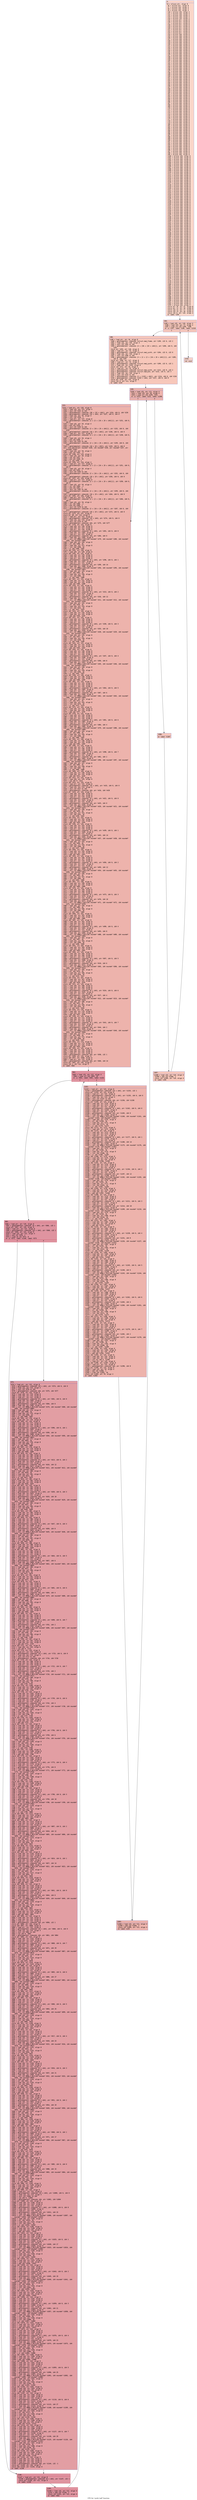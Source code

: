 digraph "CFG for 'synth_half' function" {
	label="CFG for 'synth_half' function";

	Node0x6000013a6bc0 [shape=record,color="#3d50c3ff", style=filled, fillcolor="#f6a38570" fontname="Courier",label="{4:\l|  %5 = alloca ptr, align 8\l  %6 = alloca ptr, align 8\l  %7 = alloca i32, align 4\l  %8 = alloca i32, align 4\l  %9 = alloca i32, align 4\l  %10 = alloca i32, align 4\l  %11 = alloca i32, align 4\l  %12 = alloca i32, align 4\l  %13 = alloca i32, align 4\l  %14 = alloca i32, align 4\l  %15 = alloca ptr, align 8\l  %16 = alloca ptr, align 8\l  %17 = alloca ptr, align 8\l  %18 = alloca ptr, align 8\l  %19 = alloca ptr, align 8\l  %20 = alloca ptr, align 8\l  %21 = alloca ptr, align 8\l  %22 = alloca ptr, align 8\l  %23 = alloca ptr, align 8\l  %24 = alloca i64, align 8\l  %25 = alloca i64, align 8\l  %26 = alloca i64, align 8\l  %27 = alloca i64, align 8\l  %28 = alloca i64, align 8\l  %29 = alloca i64, align 8\l  %30 = alloca i64, align 8\l  %31 = alloca i64, align 8\l  %32 = alloca i64, align 8\l  %33 = alloca i64, align 8\l  %34 = alloca i64, align 8\l  %35 = alloca i64, align 8\l  %36 = alloca i64, align 8\l  %37 = alloca i64, align 8\l  %38 = alloca i64, align 8\l  %39 = alloca i64, align 8\l  %40 = alloca i64, align 8\l  %41 = alloca i64, align 8\l  %42 = alloca i64, align 8\l  %43 = alloca i64, align 8\l  %44 = alloca i64, align 8\l  %45 = alloca i64, align 8\l  %46 = alloca i64, align 8\l  %47 = alloca i64, align 8\l  %48 = alloca i64, align 8\l  %49 = alloca i64, align 8\l  %50 = alloca i64, align 8\l  %51 = alloca i64, align 8\l  %52 = alloca i64, align 8\l  %53 = alloca i64, align 8\l  %54 = alloca i64, align 8\l  %55 = alloca i64, align 8\l  %56 = alloca i64, align 8\l  %57 = alloca i64, align 8\l  %58 = alloca i64, align 8\l  %59 = alloca i64, align 8\l  %60 = alloca i64, align 8\l  %61 = alloca i64, align 8\l  %62 = alloca i64, align 8\l  %63 = alloca i64, align 8\l  %64 = alloca i64, align 8\l  %65 = alloca i64, align 8\l  %66 = alloca i64, align 8\l  %67 = alloca i64, align 8\l  %68 = alloca i64, align 8\l  %69 = alloca i64, align 8\l  %70 = alloca i64, align 8\l  %71 = alloca i64, align 8\l  %72 = alloca i64, align 8\l  %73 = alloca i64, align 8\l  %74 = alloca i64, align 8\l  %75 = alloca i64, align 8\l  %76 = alloca i64, align 8\l  %77 = alloca i64, align 8\l  %78 = alloca i64, align 8\l  %79 = alloca i64, align 8\l  %80 = alloca i64, align 8\l  %81 = alloca i64, align 8\l  %82 = alloca i64, align 8\l  %83 = alloca i64, align 8\l  %84 = alloca i64, align 8\l  %85 = alloca i64, align 8\l  %86 = alloca i64, align 8\l  %87 = alloca i64, align 8\l  %88 = alloca i64, align 8\l  %89 = alloca i64, align 8\l  %90 = alloca i64, align 8\l  %91 = alloca i64, align 8\l  %92 = alloca i64, align 8\l  %93 = alloca i64, align 8\l  %94 = alloca i64, align 8\l  %95 = alloca i64, align 8\l  %96 = alloca i64, align 8\l  %97 = alloca i64, align 8\l  %98 = alloca i64, align 8\l  %99 = alloca i64, align 8\l  %100 = alloca i64, align 8\l  %101 = alloca i64, align 8\l  %102 = alloca i64, align 8\l  %103 = alloca i64, align 8\l  %104 = alloca i64, align 8\l  %105 = alloca i64, align 8\l  %106 = alloca i64, align 8\l  %107 = alloca i64, align 8\l  %108 = alloca i64, align 8\l  %109 = alloca i64, align 8\l  %110 = alloca i64, align 8\l  %111 = alloca i64, align 8\l  %112 = alloca i64, align 8\l  %113 = alloca i64, align 8\l  %114 = alloca i64, align 8\l  %115 = alloca i64, align 8\l  %116 = alloca i64, align 8\l  %117 = alloca i64, align 8\l  %118 = alloca i64, align 8\l  %119 = alloca i64, align 8\l  %120 = alloca i64, align 8\l  %121 = alloca i64, align 8\l  %122 = alloca i64, align 8\l  %123 = alloca i64, align 8\l  %124 = alloca i64, align 8\l  %125 = alloca i64, align 8\l  %126 = alloca i64, align 8\l  %127 = alloca i64, align 8\l  %128 = alloca i64, align 8\l  %129 = alloca i64, align 8\l  %130 = alloca i64, align 8\l  %131 = alloca i64, align 8\l  %132 = alloca i64, align 8\l  %133 = alloca i64, align 8\l  %134 = alloca i64, align 8\l  %135 = alloca i64, align 8\l  %136 = alloca i64, align 8\l  %137 = alloca i64, align 8\l  %138 = alloca i64, align 8\l  %139 = alloca i64, align 8\l  %140 = alloca i64, align 8\l  %141 = alloca i64, align 8\l  %142 = alloca i64, align 8\l  %143 = alloca i64, align 8\l  %144 = alloca i64, align 8\l  %145 = alloca i64, align 8\l  %146 = alloca i64, align 8\l  %147 = alloca i64, align 8\l  %148 = alloca i64, align 8\l  %149 = alloca i64, align 8\l  %150 = alloca i64, align 8\l  %151 = alloca i64, align 8\l  %152 = alloca i64, align 8\l  %153 = alloca i64, align 8\l  %154 = alloca i64, align 8\l  %155 = alloca i64, align 8\l  %156 = alloca i64, align 8\l  %157 = alloca i64, align 8\l  %158 = alloca i64, align 8\l  %159 = alloca i64, align 8\l  %160 = alloca i64, align 8\l  %161 = alloca i64, align 8\l  %162 = alloca i64, align 8\l  %163 = alloca i64, align 8\l  %164 = alloca i64, align 8\l  %165 = alloca i64, align 8\l  %166 = alloca i64, align 8\l  %167 = alloca i64, align 8\l  %168 = alloca i64, align 8\l  %169 = alloca i64, align 8\l  %170 = alloca i64, align 8\l  %171 = alloca i64, align 8\l  %172 = alloca i64, align 8\l  %173 = alloca i64, align 8\l  %174 = alloca i64, align 8\l  %175 = alloca i64, align 8\l  %176 = alloca i64, align 8\l  %177 = alloca i64, align 8\l  %178 = alloca i64, align 8\l  %179 = alloca i64, align 8\l  %180 = alloca i64, align 8\l  %181 = alloca i64, align 8\l  %182 = alloca i64, align 8\l  %183 = alloca i64, align 8\l  %184 = alloca i64, align 8\l  %185 = alloca i64, align 8\l  %186 = alloca i64, align 8\l  %187 = alloca i64, align 8\l  %188 = alloca i64, align 8\l  %189 = alloca i64, align 8\l  %190 = alloca i64, align 8\l  %191 = alloca i64, align 8\l  %192 = alloca i64, align 8\l  %193 = alloca i64, align 8\l  store ptr %0, ptr %5, align 8\l  store ptr %1, ptr %6, align 8\l  store i32 %2, ptr %7, align 4\l  store i32 %3, ptr %8, align 4\l  store i32 0, ptr %10, align 4\l  br label %194\l}"];
	Node0x6000013a6bc0 -> Node0x6000013a6c10[tooltip="4 -> 194\nProbability 100.00%" ];
	Node0x6000013a6c10 [shape=record,color="#3d50c3ff", style=filled, fillcolor="#ec7f6370" fontname="Courier",label="{194:\l|  %195 = load i32, ptr %10, align 4\l  %196 = load i32, ptr %7, align 4\l  %197 = icmp ult i32 %195, %196\l  br i1 %197, label %198, label %1310\l|{<s0>T|<s1>F}}"];
	Node0x6000013a6c10:s0 -> Node0x6000013a6c60[tooltip="194 -> 198\nProbability 96.88%" ];
	Node0x6000013a6c10:s1 -> Node0x6000013a7020[tooltip="194 -> 1310\nProbability 3.12%" ];
	Node0x6000013a6c60 [shape=record,color="#3d50c3ff", style=filled, fillcolor="#ec7f6370" fontname="Courier",label="{198:\l|  %199 = load ptr, ptr %6, align 8\l  %200 = getelementptr inbounds %struct.mad_frame, ptr %199, i32 0, i32 2\l  %201 = load i32, ptr %10, align 4\l  %202 = zext i32 %201 to i64\l  %203 = getelementptr inbounds [2 x [36 x [32 x i64]]], ptr %200, i64 0, i64\l... %202\l  store ptr %203, ptr %18, align 8\l  %204 = load ptr, ptr %5, align 8\l  %205 = getelementptr inbounds %struct.mad_synth, ptr %204, i32 0, i32 0\l  %206 = load i32, ptr %10, align 4\l  %207 = zext i32 %206 to i64\l  %208 = getelementptr inbounds [2 x [2 x [2 x [16 x [8 x i64]]]]], ptr %205,\l... i64 0, i64 %207\l  store ptr %208, ptr %17, align 8\l  %209 = load ptr, ptr %5, align 8\l  %210 = getelementptr inbounds %struct.mad_synth, ptr %209, i32 0, i32 1\l  %211 = load i32, ptr %210, align 8\l  store i32 %211, ptr %9, align 4\l  %212 = load ptr, ptr %5, align 8\l  %213 = getelementptr inbounds %struct.mad_synth, ptr %212, i32 0, i32 2\l  %214 = getelementptr inbounds %struct.mad_pcm, ptr %213, i32 0, i32 3\l  %215 = load i32, ptr %10, align 4\l  %216 = zext i32 %215 to i64\l  %217 = getelementptr inbounds [2 x [1152 x i64]], ptr %214, i64 0, i64 %216\l  %218 = getelementptr inbounds [1152 x i64], ptr %217, i64 0, i64 0\l  store ptr %218, ptr %15, align 8\l  store i32 0, ptr %11, align 4\l  br label %219\l}"];
	Node0x6000013a6c60 -> Node0x6000013a6cb0[tooltip="198 -> 219\nProbability 100.00%" ];
	Node0x6000013a6cb0 [shape=record,color="#3d50c3ff", style=filled, fillcolor="#d6524470" fontname="Courier",label="{219:\l|  %220 = load i32, ptr %11, align 4\l  %221 = load i32, ptr %8, align 4\l  %222 = icmp ult i32 %220, %221\l  br i1 %222, label %223, label %1306\l|{<s0>T|<s1>F}}"];
	Node0x6000013a6cb0:s0 -> Node0x6000013a6d00[tooltip="219 -> 223\nProbability 96.88%" ];
	Node0x6000013a6cb0:s1 -> Node0x6000013a6f80[tooltip="219 -> 1306\nProbability 3.12%" ];
	Node0x6000013a6d00 [shape=record,color="#3d50c3ff", style=filled, fillcolor="#d6524470" fontname="Courier",label="{223:\l|  %224 = load ptr, ptr %18, align 8\l  %225 = load i32, ptr %11, align 4\l  %226 = zext i32 %225 to i64\l  %227 = getelementptr inbounds [36 x [32 x i64]], ptr %224, i64 0, i64 %226\l  %228 = getelementptr inbounds [32 x i64], ptr %227, i64 0, i64 0\l  %229 = load i32, ptr %9, align 4\l  %230 = lshr i32 %229, 1\l  %231 = load ptr, ptr %17, align 8\l  %232 = getelementptr inbounds [2 x [2 x [16 x [8 x i64]]]], ptr %231, i64 0,\l... i64 0\l  %233 = load i32, ptr %9, align 4\l  %234 = and i32 %233, 1\l  %235 = zext i32 %234 to i64\l  %236 = getelementptr inbounds [2 x [16 x [8 x i64]]], ptr %232, i64 0, i64\l... %235\l  %237 = getelementptr inbounds [16 x [8 x i64]], ptr %236, i64 0, i64 0\l  %238 = load ptr, ptr %17, align 8\l  %239 = getelementptr inbounds [2 x [2 x [16 x [8 x i64]]]], ptr %238, i64 0,\l... i64 1\l  %240 = load i32, ptr %9, align 4\l  %241 = and i32 %240, 1\l  %242 = zext i32 %241 to i64\l  %243 = getelementptr inbounds [2 x [16 x [8 x i64]]], ptr %239, i64 0, i64\l... %242\l  %244 = getelementptr inbounds [16 x [8 x i64]], ptr %243, i64 0, i64 0\l  call void @dct32(ptr noundef %228, i32 noundef %230, ptr noundef %237, ptr\l... noundef %244)\l  %245 = load i32, ptr %9, align 4\l  %246 = and i32 %245, -2\l  store i32 %246, ptr %13, align 4\l  %247 = load i32, ptr %9, align 4\l  %248 = sub i32 %247, 1\l  %249 = and i32 %248, 15\l  %250 = or i32 %249, 1\l  store i32 %250, ptr %14, align 4\l  %251 = load ptr, ptr %17, align 8\l  %252 = getelementptr inbounds [2 x [2 x [16 x [8 x i64]]]], ptr %251, i64 0,\l... i64 0\l  %253 = load i32, ptr %9, align 4\l  %254 = and i32 %253, 1\l  %255 = zext i32 %254 to i64\l  %256 = getelementptr inbounds [2 x [16 x [8 x i64]]], ptr %252, i64 0, i64\l... %255\l  %257 = getelementptr inbounds [16 x [8 x i64]], ptr %256, i64 0, i64 0\l  store ptr %257, ptr %19, align 8\l  %258 = load ptr, ptr %17, align 8\l  %259 = getelementptr inbounds [2 x [2 x [16 x [8 x i64]]]], ptr %258, i64 0,\l... i64 0\l  %260 = load i32, ptr %9, align 4\l  %261 = xor i32 %260, -1\l  %262 = and i32 %261, 1\l  %263 = zext i32 %262 to i64\l  %264 = getelementptr inbounds [2 x [16 x [8 x i64]]], ptr %259, i64 0, i64\l... %263\l  %265 = getelementptr inbounds [16 x [8 x i64]], ptr %264, i64 0, i64 0\l  store ptr %265, ptr %20, align 8\l  %266 = load ptr, ptr %17, align 8\l  %267 = getelementptr inbounds [2 x [2 x [16 x [8 x i64]]]], ptr %266, i64 0,\l... i64 1\l  %268 = load i32, ptr %9, align 4\l  %269 = xor i32 %268, -1\l  %270 = and i32 %269, 1\l  %271 = zext i32 %270 to i64\l  %272 = getelementptr inbounds [2 x [16 x [8 x i64]]], ptr %267, i64 0, i64\l... %271\l  %273 = getelementptr inbounds [16 x [8 x i64]], ptr %272, i64 0, i64 0\l  store ptr %273, ptr %21, align 8\l  store ptr @D, ptr %22, align 8\l  %274 = load ptr, ptr %22, align 8\l  %275 = getelementptr inbounds [32 x i64], ptr %274, i64 0, i64 0\l  %276 = load i32, ptr %14, align 4\l  %277 = zext i32 %276 to i64\l  %278 = getelementptr inbounds i64, ptr %275, i64 %277\l  store ptr %278, ptr %23, align 8\l  %279 = load i64, ptr %26, align 8\l  %280 = load i64, ptr %27, align 8\l  %281 = load ptr, ptr %20, align 8\l  %282 = getelementptr inbounds [8 x i64], ptr %281, i64 0, i64 0\l  %283 = load i64, ptr %282, align 8\l  %284 = load ptr, ptr %23, align 8\l  %285 = getelementptr inbounds i64, ptr %284, i64 0\l  %286 = load i64, ptr %285, align 8\l  %287 = call i32 @MAD_F_MLX(i64 noundef %279, i64 noundef %280, i64 noundef\l... %283, i64 noundef %286)\l  %288 = load i64, ptr %26, align 8\l  %289 = shl i64 %288, 16\l  %290 = load i64, ptr %27, align 8\l  %291 = lshr i64 %290, 16\l  %292 = or i64 %289, %291\l  store i64 %292, ptr %28, align 8\l  %293 = load i64, ptr %28, align 8\l  store i64 %293, ptr %25, align 8\l  %294 = load i64, ptr %29, align 8\l  %295 = load i64, ptr %30, align 8\l  %296 = load ptr, ptr %20, align 8\l  %297 = getelementptr inbounds [8 x i64], ptr %296, i64 0, i64 1\l  %298 = load i64, ptr %297, align 8\l  %299 = load ptr, ptr %23, align 8\l  %300 = getelementptr inbounds i64, ptr %299, i64 14\l  %301 = load i64, ptr %300, align 8\l  %302 = call i32 @MAD_F_MLX(i64 noundef %294, i64 noundef %295, i64 noundef\l... %298, i64 noundef %301)\l  %303 = load i64, ptr %29, align 8\l  %304 = shl i64 %303, 16\l  %305 = load i64, ptr %30, align 8\l  %306 = lshr i64 %305, 16\l  %307 = or i64 %304, %306\l  store i64 %307, ptr %31, align 8\l  %308 = load i64, ptr %31, align 8\l  %309 = load i64, ptr %25, align 8\l  %310 = add i64 %309, %308\l  store i64 %310, ptr %25, align 8\l  %311 = load i64, ptr %32, align 8\l  %312 = load i64, ptr %33, align 8\l  %313 = load ptr, ptr %20, align 8\l  %314 = getelementptr inbounds [8 x i64], ptr %313, i64 0, i64 2\l  %315 = load i64, ptr %314, align 8\l  %316 = load ptr, ptr %23, align 8\l  %317 = getelementptr inbounds i64, ptr %316, i64 12\l  %318 = load i64, ptr %317, align 8\l  %319 = call i32 @MAD_F_MLX(i64 noundef %311, i64 noundef %312, i64 noundef\l... %315, i64 noundef %318)\l  %320 = load i64, ptr %32, align 8\l  %321 = shl i64 %320, 16\l  %322 = load i64, ptr %33, align 8\l  %323 = lshr i64 %322, 16\l  %324 = or i64 %321, %323\l  store i64 %324, ptr %34, align 8\l  %325 = load i64, ptr %34, align 8\l  %326 = load i64, ptr %25, align 8\l  %327 = add i64 %326, %325\l  store i64 %327, ptr %25, align 8\l  %328 = load i64, ptr %35, align 8\l  %329 = load i64, ptr %36, align 8\l  %330 = load ptr, ptr %20, align 8\l  %331 = getelementptr inbounds [8 x i64], ptr %330, i64 0, i64 3\l  %332 = load i64, ptr %331, align 8\l  %333 = load ptr, ptr %23, align 8\l  %334 = getelementptr inbounds i64, ptr %333, i64 10\l  %335 = load i64, ptr %334, align 8\l  %336 = call i32 @MAD_F_MLX(i64 noundef %328, i64 noundef %329, i64 noundef\l... %332, i64 noundef %335)\l  %337 = load i64, ptr %35, align 8\l  %338 = shl i64 %337, 16\l  %339 = load i64, ptr %36, align 8\l  %340 = lshr i64 %339, 16\l  %341 = or i64 %338, %340\l  store i64 %341, ptr %37, align 8\l  %342 = load i64, ptr %37, align 8\l  %343 = load i64, ptr %25, align 8\l  %344 = add i64 %343, %342\l  store i64 %344, ptr %25, align 8\l  %345 = load i64, ptr %38, align 8\l  %346 = load i64, ptr %39, align 8\l  %347 = load ptr, ptr %20, align 8\l  %348 = getelementptr inbounds [8 x i64], ptr %347, i64 0, i64 4\l  %349 = load i64, ptr %348, align 8\l  %350 = load ptr, ptr %23, align 8\l  %351 = getelementptr inbounds i64, ptr %350, i64 8\l  %352 = load i64, ptr %351, align 8\l  %353 = call i32 @MAD_F_MLX(i64 noundef %345, i64 noundef %346, i64 noundef\l... %349, i64 noundef %352)\l  %354 = load i64, ptr %38, align 8\l  %355 = shl i64 %354, 16\l  %356 = load i64, ptr %39, align 8\l  %357 = lshr i64 %356, 16\l  %358 = or i64 %355, %357\l  store i64 %358, ptr %40, align 8\l  %359 = load i64, ptr %40, align 8\l  %360 = load i64, ptr %25, align 8\l  %361 = add i64 %360, %359\l  store i64 %361, ptr %25, align 8\l  %362 = load i64, ptr %41, align 8\l  %363 = load i64, ptr %42, align 8\l  %364 = load ptr, ptr %20, align 8\l  %365 = getelementptr inbounds [8 x i64], ptr %364, i64 0, i64 5\l  %366 = load i64, ptr %365, align 8\l  %367 = load ptr, ptr %23, align 8\l  %368 = getelementptr inbounds i64, ptr %367, i64 6\l  %369 = load i64, ptr %368, align 8\l  %370 = call i32 @MAD_F_MLX(i64 noundef %362, i64 noundef %363, i64 noundef\l... %366, i64 noundef %369)\l  %371 = load i64, ptr %41, align 8\l  %372 = shl i64 %371, 16\l  %373 = load i64, ptr %42, align 8\l  %374 = lshr i64 %373, 16\l  %375 = or i64 %372, %374\l  store i64 %375, ptr %43, align 8\l  %376 = load i64, ptr %43, align 8\l  %377 = load i64, ptr %25, align 8\l  %378 = add i64 %377, %376\l  store i64 %378, ptr %25, align 8\l  %379 = load i64, ptr %44, align 8\l  %380 = load i64, ptr %45, align 8\l  %381 = load ptr, ptr %20, align 8\l  %382 = getelementptr inbounds [8 x i64], ptr %381, i64 0, i64 6\l  %383 = load i64, ptr %382, align 8\l  %384 = load ptr, ptr %23, align 8\l  %385 = getelementptr inbounds i64, ptr %384, i64 4\l  %386 = load i64, ptr %385, align 8\l  %387 = call i32 @MAD_F_MLX(i64 noundef %379, i64 noundef %380, i64 noundef\l... %383, i64 noundef %386)\l  %388 = load i64, ptr %44, align 8\l  %389 = shl i64 %388, 16\l  %390 = load i64, ptr %45, align 8\l  %391 = lshr i64 %390, 16\l  %392 = or i64 %389, %391\l  store i64 %392, ptr %46, align 8\l  %393 = load i64, ptr %46, align 8\l  %394 = load i64, ptr %25, align 8\l  %395 = add i64 %394, %393\l  store i64 %395, ptr %25, align 8\l  %396 = load i64, ptr %47, align 8\l  %397 = load i64, ptr %48, align 8\l  %398 = load ptr, ptr %20, align 8\l  %399 = getelementptr inbounds [8 x i64], ptr %398, i64 0, i64 7\l  %400 = load i64, ptr %399, align 8\l  %401 = load ptr, ptr %23, align 8\l  %402 = getelementptr inbounds i64, ptr %401, i64 2\l  %403 = load i64, ptr %402, align 8\l  %404 = call i32 @MAD_F_MLX(i64 noundef %396, i64 noundef %397, i64 noundef\l... %400, i64 noundef %403)\l  %405 = load i64, ptr %47, align 8\l  %406 = shl i64 %405, 16\l  %407 = load i64, ptr %48, align 8\l  %408 = lshr i64 %407, 16\l  %409 = or i64 %406, %408\l  store i64 %409, ptr %49, align 8\l  %410 = load i64, ptr %49, align 8\l  %411 = load i64, ptr %25, align 8\l  %412 = add i64 %411, %410\l  store i64 %412, ptr %25, align 8\l  %413 = load i64, ptr %25, align 8\l  %414 = sub i64 0, %413\l  store i64 %414, ptr %25, align 8\l  %415 = load ptr, ptr %22, align 8\l  %416 = getelementptr inbounds [32 x i64], ptr %415, i64 0, i64 0\l  %417 = load i32, ptr %13, align 4\l  %418 = zext i32 %417 to i64\l  %419 = getelementptr inbounds i64, ptr %416, i64 %418\l  store ptr %419, ptr %23, align 8\l  %420 = load i64, ptr %50, align 8\l  %421 = load i64, ptr %51, align 8\l  %422 = load ptr, ptr %19, align 8\l  %423 = getelementptr inbounds [8 x i64], ptr %422, i64 0, i64 0\l  %424 = load i64, ptr %423, align 8\l  %425 = load ptr, ptr %23, align 8\l  %426 = getelementptr inbounds i64, ptr %425, i64 0\l  %427 = load i64, ptr %426, align 8\l  %428 = call i32 @MAD_F_MLX(i64 noundef %420, i64 noundef %421, i64 noundef\l... %424, i64 noundef %427)\l  %429 = load i64, ptr %50, align 8\l  %430 = shl i64 %429, 16\l  %431 = load i64, ptr %51, align 8\l  %432 = lshr i64 %431, 16\l  %433 = or i64 %430, %432\l  store i64 %433, ptr %52, align 8\l  %434 = load i64, ptr %52, align 8\l  %435 = load i64, ptr %25, align 8\l  %436 = add i64 %435, %434\l  store i64 %436, ptr %25, align 8\l  %437 = load i64, ptr %53, align 8\l  %438 = load i64, ptr %54, align 8\l  %439 = load ptr, ptr %19, align 8\l  %440 = getelementptr inbounds [8 x i64], ptr %439, i64 0, i64 1\l  %441 = load i64, ptr %440, align 8\l  %442 = load ptr, ptr %23, align 8\l  %443 = getelementptr inbounds i64, ptr %442, i64 14\l  %444 = load i64, ptr %443, align 8\l  %445 = call i32 @MAD_F_MLX(i64 noundef %437, i64 noundef %438, i64 noundef\l... %441, i64 noundef %444)\l  %446 = load i64, ptr %53, align 8\l  %447 = shl i64 %446, 16\l  %448 = load i64, ptr %54, align 8\l  %449 = lshr i64 %448, 16\l  %450 = or i64 %447, %449\l  store i64 %450, ptr %55, align 8\l  %451 = load i64, ptr %55, align 8\l  %452 = load i64, ptr %25, align 8\l  %453 = add i64 %452, %451\l  store i64 %453, ptr %25, align 8\l  %454 = load i64, ptr %56, align 8\l  %455 = load i64, ptr %57, align 8\l  %456 = load ptr, ptr %19, align 8\l  %457 = getelementptr inbounds [8 x i64], ptr %456, i64 0, i64 2\l  %458 = load i64, ptr %457, align 8\l  %459 = load ptr, ptr %23, align 8\l  %460 = getelementptr inbounds i64, ptr %459, i64 12\l  %461 = load i64, ptr %460, align 8\l  %462 = call i32 @MAD_F_MLX(i64 noundef %454, i64 noundef %455, i64 noundef\l... %458, i64 noundef %461)\l  %463 = load i64, ptr %56, align 8\l  %464 = shl i64 %463, 16\l  %465 = load i64, ptr %57, align 8\l  %466 = lshr i64 %465, 16\l  %467 = or i64 %464, %466\l  store i64 %467, ptr %58, align 8\l  %468 = load i64, ptr %58, align 8\l  %469 = load i64, ptr %25, align 8\l  %470 = add i64 %469, %468\l  store i64 %470, ptr %25, align 8\l  %471 = load i64, ptr %59, align 8\l  %472 = load i64, ptr %60, align 8\l  %473 = load ptr, ptr %19, align 8\l  %474 = getelementptr inbounds [8 x i64], ptr %473, i64 0, i64 3\l  %475 = load i64, ptr %474, align 8\l  %476 = load ptr, ptr %23, align 8\l  %477 = getelementptr inbounds i64, ptr %476, i64 10\l  %478 = load i64, ptr %477, align 8\l  %479 = call i32 @MAD_F_MLX(i64 noundef %471, i64 noundef %472, i64 noundef\l... %475, i64 noundef %478)\l  %480 = load i64, ptr %59, align 8\l  %481 = shl i64 %480, 16\l  %482 = load i64, ptr %60, align 8\l  %483 = lshr i64 %482, 16\l  %484 = or i64 %481, %483\l  store i64 %484, ptr %61, align 8\l  %485 = load i64, ptr %61, align 8\l  %486 = load i64, ptr %25, align 8\l  %487 = add i64 %486, %485\l  store i64 %487, ptr %25, align 8\l  %488 = load i64, ptr %62, align 8\l  %489 = load i64, ptr %63, align 8\l  %490 = load ptr, ptr %19, align 8\l  %491 = getelementptr inbounds [8 x i64], ptr %490, i64 0, i64 4\l  %492 = load i64, ptr %491, align 8\l  %493 = load ptr, ptr %23, align 8\l  %494 = getelementptr inbounds i64, ptr %493, i64 8\l  %495 = load i64, ptr %494, align 8\l  %496 = call i32 @MAD_F_MLX(i64 noundef %488, i64 noundef %489, i64 noundef\l... %492, i64 noundef %495)\l  %497 = load i64, ptr %62, align 8\l  %498 = shl i64 %497, 16\l  %499 = load i64, ptr %63, align 8\l  %500 = lshr i64 %499, 16\l  %501 = or i64 %498, %500\l  store i64 %501, ptr %64, align 8\l  %502 = load i64, ptr %64, align 8\l  %503 = load i64, ptr %25, align 8\l  %504 = add i64 %503, %502\l  store i64 %504, ptr %25, align 8\l  %505 = load i64, ptr %65, align 8\l  %506 = load i64, ptr %66, align 8\l  %507 = load ptr, ptr %19, align 8\l  %508 = getelementptr inbounds [8 x i64], ptr %507, i64 0, i64 5\l  %509 = load i64, ptr %508, align 8\l  %510 = load ptr, ptr %23, align 8\l  %511 = getelementptr inbounds i64, ptr %510, i64 6\l  %512 = load i64, ptr %511, align 8\l  %513 = call i32 @MAD_F_MLX(i64 noundef %505, i64 noundef %506, i64 noundef\l... %509, i64 noundef %512)\l  %514 = load i64, ptr %65, align 8\l  %515 = shl i64 %514, 16\l  %516 = load i64, ptr %66, align 8\l  %517 = lshr i64 %516, 16\l  %518 = or i64 %515, %517\l  store i64 %518, ptr %67, align 8\l  %519 = load i64, ptr %67, align 8\l  %520 = load i64, ptr %25, align 8\l  %521 = add i64 %520, %519\l  store i64 %521, ptr %25, align 8\l  %522 = load i64, ptr %68, align 8\l  %523 = load i64, ptr %69, align 8\l  %524 = load ptr, ptr %19, align 8\l  %525 = getelementptr inbounds [8 x i64], ptr %524, i64 0, i64 6\l  %526 = load i64, ptr %525, align 8\l  %527 = load ptr, ptr %23, align 8\l  %528 = getelementptr inbounds i64, ptr %527, i64 4\l  %529 = load i64, ptr %528, align 8\l  %530 = call i32 @MAD_F_MLX(i64 noundef %522, i64 noundef %523, i64 noundef\l... %526, i64 noundef %529)\l  %531 = load i64, ptr %68, align 8\l  %532 = shl i64 %531, 16\l  %533 = load i64, ptr %69, align 8\l  %534 = lshr i64 %533, 16\l  %535 = or i64 %532, %534\l  store i64 %535, ptr %70, align 8\l  %536 = load i64, ptr %70, align 8\l  %537 = load i64, ptr %25, align 8\l  %538 = add i64 %537, %536\l  store i64 %538, ptr %25, align 8\l  %539 = load i64, ptr %71, align 8\l  %540 = load i64, ptr %72, align 8\l  %541 = load ptr, ptr %19, align 8\l  %542 = getelementptr inbounds [8 x i64], ptr %541, i64 0, i64 7\l  %543 = load i64, ptr %542, align 8\l  %544 = load ptr, ptr %23, align 8\l  %545 = getelementptr inbounds i64, ptr %544, i64 2\l  %546 = load i64, ptr %545, align 8\l  %547 = call i32 @MAD_F_MLX(i64 noundef %539, i64 noundef %540, i64 noundef\l... %543, i64 noundef %546)\l  %548 = load i64, ptr %71, align 8\l  %549 = shl i64 %548, 16\l  %550 = load i64, ptr %72, align 8\l  %551 = lshr i64 %550, 16\l  %552 = or i64 %549, %551\l  store i64 %552, ptr %73, align 8\l  %553 = load i64, ptr %73, align 8\l  %554 = load i64, ptr %25, align 8\l  %555 = add i64 %554, %553\l  store i64 %555, ptr %25, align 8\l  %556 = load i64, ptr %24, align 8\l  %557 = load i64, ptr %25, align 8\l  %558 = load ptr, ptr %15, align 8\l  %559 = getelementptr inbounds i64, ptr %558, i32 1\l  store ptr %559, ptr %15, align 8\l  store i64 %557, ptr %558, align 8\l  %560 = load ptr, ptr %15, align 8\l  %561 = getelementptr inbounds i64, ptr %560, i64 14\l  store ptr %561, ptr %16, align 8\l  store i32 1, ptr %12, align 4\l  br label %562\l}"];
	Node0x6000013a6d00 -> Node0x6000013a6d50[tooltip="223 -> 562\nProbability 100.00%" ];
	Node0x6000013a6d50 [shape=record,color="#b70d28ff", style=filled, fillcolor="#b70d2870" fontname="Courier",label="{562:\l|  %563 = load i32, ptr %12, align 4\l  %564 = icmp ult i32 %563, 16\l  br i1 %564, label %565, label %1152\l|{<s0>T|<s1>F}}"];
	Node0x6000013a6d50:s0 -> Node0x6000013a6da0[tooltip="562 -> 565\nProbability 96.88%" ];
	Node0x6000013a6d50:s1 -> Node0x6000013a6ee0[tooltip="562 -> 1152\nProbability 3.12%" ];
	Node0x6000013a6da0 [shape=record,color="#b70d28ff", style=filled, fillcolor="#b70d2870" fontname="Courier",label="{565:\l|  %566 = load ptr, ptr %19, align 8\l  %567 = getelementptr inbounds [8 x i64], ptr %566, i32 1\l  store ptr %567, ptr %19, align 8\l  %568 = load ptr, ptr %22, align 8\l  %569 = getelementptr inbounds [32 x i64], ptr %568, i32 1\l  store ptr %569, ptr %22, align 8\l  %570 = load i32, ptr %12, align 4\l  %571 = and i32 %570, 1\l  %572 = icmp ne i32 %571, 0\l  br i1 %572, label %1146, label %573\l|{<s0>T|<s1>F}}"];
	Node0x6000013a6da0:s0 -> Node0x6000013a6e40[tooltip="565 -> 1146\nProbability 50.00%" ];
	Node0x6000013a6da0:s1 -> Node0x6000013a6df0[tooltip="565 -> 573\nProbability 50.00%" ];
	Node0x6000013a6df0 [shape=record,color="#3d50c3ff", style=filled, fillcolor="#be242e70" fontname="Courier",label="{573:\l|  %574 = load ptr, ptr %22, align 8\l  %575 = getelementptr inbounds [32 x i64], ptr %574, i64 0, i64 0\l  %576 = load i32, ptr %14, align 4\l  %577 = zext i32 %576 to i64\l  %578 = getelementptr inbounds i64, ptr %575, i64 %577\l  store ptr %578, ptr %23, align 8\l  %579 = load i64, ptr %74, align 8\l  %580 = load i64, ptr %75, align 8\l  %581 = load ptr, ptr %21, align 8\l  %582 = getelementptr inbounds [8 x i64], ptr %581, i64 0, i64 0\l  %583 = load i64, ptr %582, align 8\l  %584 = load ptr, ptr %23, align 8\l  %585 = getelementptr inbounds i64, ptr %584, i64 0\l  %586 = load i64, ptr %585, align 8\l  %587 = call i32 @MAD_F_MLX(i64 noundef %579, i64 noundef %580, i64 noundef\l... %583, i64 noundef %586)\l  %588 = load i64, ptr %74, align 8\l  %589 = shl i64 %588, 16\l  %590 = load i64, ptr %75, align 8\l  %591 = lshr i64 %590, 16\l  %592 = or i64 %589, %591\l  store i64 %592, ptr %76, align 8\l  %593 = load i64, ptr %76, align 8\l  store i64 %593, ptr %25, align 8\l  %594 = load i64, ptr %77, align 8\l  %595 = load i64, ptr %78, align 8\l  %596 = load ptr, ptr %21, align 8\l  %597 = getelementptr inbounds [8 x i64], ptr %596, i64 0, i64 1\l  %598 = load i64, ptr %597, align 8\l  %599 = load ptr, ptr %23, align 8\l  %600 = getelementptr inbounds i64, ptr %599, i64 14\l  %601 = load i64, ptr %600, align 8\l  %602 = call i32 @MAD_F_MLX(i64 noundef %594, i64 noundef %595, i64 noundef\l... %598, i64 noundef %601)\l  %603 = load i64, ptr %77, align 8\l  %604 = shl i64 %603, 16\l  %605 = load i64, ptr %78, align 8\l  %606 = lshr i64 %605, 16\l  %607 = or i64 %604, %606\l  store i64 %607, ptr %79, align 8\l  %608 = load i64, ptr %79, align 8\l  %609 = load i64, ptr %25, align 8\l  %610 = add i64 %609, %608\l  store i64 %610, ptr %25, align 8\l  %611 = load i64, ptr %80, align 8\l  %612 = load i64, ptr %81, align 8\l  %613 = load ptr, ptr %21, align 8\l  %614 = getelementptr inbounds [8 x i64], ptr %613, i64 0, i64 2\l  %615 = load i64, ptr %614, align 8\l  %616 = load ptr, ptr %23, align 8\l  %617 = getelementptr inbounds i64, ptr %616, i64 12\l  %618 = load i64, ptr %617, align 8\l  %619 = call i32 @MAD_F_MLX(i64 noundef %611, i64 noundef %612, i64 noundef\l... %615, i64 noundef %618)\l  %620 = load i64, ptr %80, align 8\l  %621 = shl i64 %620, 16\l  %622 = load i64, ptr %81, align 8\l  %623 = lshr i64 %622, 16\l  %624 = or i64 %621, %623\l  store i64 %624, ptr %82, align 8\l  %625 = load i64, ptr %82, align 8\l  %626 = load i64, ptr %25, align 8\l  %627 = add i64 %626, %625\l  store i64 %627, ptr %25, align 8\l  %628 = load i64, ptr %83, align 8\l  %629 = load i64, ptr %84, align 8\l  %630 = load ptr, ptr %21, align 8\l  %631 = getelementptr inbounds [8 x i64], ptr %630, i64 0, i64 3\l  %632 = load i64, ptr %631, align 8\l  %633 = load ptr, ptr %23, align 8\l  %634 = getelementptr inbounds i64, ptr %633, i64 10\l  %635 = load i64, ptr %634, align 8\l  %636 = call i32 @MAD_F_MLX(i64 noundef %628, i64 noundef %629, i64 noundef\l... %632, i64 noundef %635)\l  %637 = load i64, ptr %83, align 8\l  %638 = shl i64 %637, 16\l  %639 = load i64, ptr %84, align 8\l  %640 = lshr i64 %639, 16\l  %641 = or i64 %638, %640\l  store i64 %641, ptr %85, align 8\l  %642 = load i64, ptr %85, align 8\l  %643 = load i64, ptr %25, align 8\l  %644 = add i64 %643, %642\l  store i64 %644, ptr %25, align 8\l  %645 = load i64, ptr %86, align 8\l  %646 = load i64, ptr %87, align 8\l  %647 = load ptr, ptr %21, align 8\l  %648 = getelementptr inbounds [8 x i64], ptr %647, i64 0, i64 4\l  %649 = load i64, ptr %648, align 8\l  %650 = load ptr, ptr %23, align 8\l  %651 = getelementptr inbounds i64, ptr %650, i64 8\l  %652 = load i64, ptr %651, align 8\l  %653 = call i32 @MAD_F_MLX(i64 noundef %645, i64 noundef %646, i64 noundef\l... %649, i64 noundef %652)\l  %654 = load i64, ptr %86, align 8\l  %655 = shl i64 %654, 16\l  %656 = load i64, ptr %87, align 8\l  %657 = lshr i64 %656, 16\l  %658 = or i64 %655, %657\l  store i64 %658, ptr %88, align 8\l  %659 = load i64, ptr %88, align 8\l  %660 = load i64, ptr %25, align 8\l  %661 = add i64 %660, %659\l  store i64 %661, ptr %25, align 8\l  %662 = load i64, ptr %89, align 8\l  %663 = load i64, ptr %90, align 8\l  %664 = load ptr, ptr %21, align 8\l  %665 = getelementptr inbounds [8 x i64], ptr %664, i64 0, i64 5\l  %666 = load i64, ptr %665, align 8\l  %667 = load ptr, ptr %23, align 8\l  %668 = getelementptr inbounds i64, ptr %667, i64 6\l  %669 = load i64, ptr %668, align 8\l  %670 = call i32 @MAD_F_MLX(i64 noundef %662, i64 noundef %663, i64 noundef\l... %666, i64 noundef %669)\l  %671 = load i64, ptr %89, align 8\l  %672 = shl i64 %671, 16\l  %673 = load i64, ptr %90, align 8\l  %674 = lshr i64 %673, 16\l  %675 = or i64 %672, %674\l  store i64 %675, ptr %91, align 8\l  %676 = load i64, ptr %91, align 8\l  %677 = load i64, ptr %25, align 8\l  %678 = add i64 %677, %676\l  store i64 %678, ptr %25, align 8\l  %679 = load i64, ptr %92, align 8\l  %680 = load i64, ptr %93, align 8\l  %681 = load ptr, ptr %21, align 8\l  %682 = getelementptr inbounds [8 x i64], ptr %681, i64 0, i64 6\l  %683 = load i64, ptr %682, align 8\l  %684 = load ptr, ptr %23, align 8\l  %685 = getelementptr inbounds i64, ptr %684, i64 4\l  %686 = load i64, ptr %685, align 8\l  %687 = call i32 @MAD_F_MLX(i64 noundef %679, i64 noundef %680, i64 noundef\l... %683, i64 noundef %686)\l  %688 = load i64, ptr %92, align 8\l  %689 = shl i64 %688, 16\l  %690 = load i64, ptr %93, align 8\l  %691 = lshr i64 %690, 16\l  %692 = or i64 %689, %691\l  store i64 %692, ptr %94, align 8\l  %693 = load i64, ptr %94, align 8\l  %694 = load i64, ptr %25, align 8\l  %695 = add i64 %694, %693\l  store i64 %695, ptr %25, align 8\l  %696 = load i64, ptr %95, align 8\l  %697 = load i64, ptr %96, align 8\l  %698 = load ptr, ptr %21, align 8\l  %699 = getelementptr inbounds [8 x i64], ptr %698, i64 0, i64 7\l  %700 = load i64, ptr %699, align 8\l  %701 = load ptr, ptr %23, align 8\l  %702 = getelementptr inbounds i64, ptr %701, i64 2\l  %703 = load i64, ptr %702, align 8\l  %704 = call i32 @MAD_F_MLX(i64 noundef %696, i64 noundef %697, i64 noundef\l... %700, i64 noundef %703)\l  %705 = load i64, ptr %95, align 8\l  %706 = shl i64 %705, 16\l  %707 = load i64, ptr %96, align 8\l  %708 = lshr i64 %707, 16\l  %709 = or i64 %706, %708\l  store i64 %709, ptr %97, align 8\l  %710 = load i64, ptr %97, align 8\l  %711 = load i64, ptr %25, align 8\l  %712 = add i64 %711, %710\l  store i64 %712, ptr %25, align 8\l  %713 = load i64, ptr %25, align 8\l  %714 = sub i64 0, %713\l  store i64 %714, ptr %25, align 8\l  %715 = load ptr, ptr %22, align 8\l  %716 = getelementptr inbounds [32 x i64], ptr %715, i64 0, i64 0\l  %717 = load i32, ptr %13, align 4\l  %718 = zext i32 %717 to i64\l  %719 = getelementptr inbounds i64, ptr %716, i64 %718\l  store ptr %719, ptr %23, align 8\l  %720 = load i64, ptr %98, align 8\l  %721 = load i64, ptr %99, align 8\l  %722 = load ptr, ptr %19, align 8\l  %723 = getelementptr inbounds [8 x i64], ptr %722, i64 0, i64 7\l  %724 = load i64, ptr %723, align 8\l  %725 = load ptr, ptr %23, align 8\l  %726 = getelementptr inbounds i64, ptr %725, i64 2\l  %727 = load i64, ptr %726, align 8\l  %728 = call i32 @MAD_F_MLX(i64 noundef %720, i64 noundef %721, i64 noundef\l... %724, i64 noundef %727)\l  %729 = load i64, ptr %98, align 8\l  %730 = shl i64 %729, 16\l  %731 = load i64, ptr %99, align 8\l  %732 = lshr i64 %731, 16\l  %733 = or i64 %730, %732\l  store i64 %733, ptr %100, align 8\l  %734 = load i64, ptr %100, align 8\l  %735 = load i64, ptr %25, align 8\l  %736 = add i64 %735, %734\l  store i64 %736, ptr %25, align 8\l  %737 = load i64, ptr %101, align 8\l  %738 = load i64, ptr %102, align 8\l  %739 = load ptr, ptr %19, align 8\l  %740 = getelementptr inbounds [8 x i64], ptr %739, i64 0, i64 6\l  %741 = load i64, ptr %740, align 8\l  %742 = load ptr, ptr %23, align 8\l  %743 = getelementptr inbounds i64, ptr %742, i64 4\l  %744 = load i64, ptr %743, align 8\l  %745 = call i32 @MAD_F_MLX(i64 noundef %737, i64 noundef %738, i64 noundef\l... %741, i64 noundef %744)\l  %746 = load i64, ptr %101, align 8\l  %747 = shl i64 %746, 16\l  %748 = load i64, ptr %102, align 8\l  %749 = lshr i64 %748, 16\l  %750 = or i64 %747, %749\l  store i64 %750, ptr %103, align 8\l  %751 = load i64, ptr %103, align 8\l  %752 = load i64, ptr %25, align 8\l  %753 = add i64 %752, %751\l  store i64 %753, ptr %25, align 8\l  %754 = load i64, ptr %104, align 8\l  %755 = load i64, ptr %105, align 8\l  %756 = load ptr, ptr %19, align 8\l  %757 = getelementptr inbounds [8 x i64], ptr %756, i64 0, i64 5\l  %758 = load i64, ptr %757, align 8\l  %759 = load ptr, ptr %23, align 8\l  %760 = getelementptr inbounds i64, ptr %759, i64 6\l  %761 = load i64, ptr %760, align 8\l  %762 = call i32 @MAD_F_MLX(i64 noundef %754, i64 noundef %755, i64 noundef\l... %758, i64 noundef %761)\l  %763 = load i64, ptr %104, align 8\l  %764 = shl i64 %763, 16\l  %765 = load i64, ptr %105, align 8\l  %766 = lshr i64 %765, 16\l  %767 = or i64 %764, %766\l  store i64 %767, ptr %106, align 8\l  %768 = load i64, ptr %106, align 8\l  %769 = load i64, ptr %25, align 8\l  %770 = add i64 %769, %768\l  store i64 %770, ptr %25, align 8\l  %771 = load i64, ptr %107, align 8\l  %772 = load i64, ptr %108, align 8\l  %773 = load ptr, ptr %19, align 8\l  %774 = getelementptr inbounds [8 x i64], ptr %773, i64 0, i64 4\l  %775 = load i64, ptr %774, align 8\l  %776 = load ptr, ptr %23, align 8\l  %777 = getelementptr inbounds i64, ptr %776, i64 8\l  %778 = load i64, ptr %777, align 8\l  %779 = call i32 @MAD_F_MLX(i64 noundef %771, i64 noundef %772, i64 noundef\l... %775, i64 noundef %778)\l  %780 = load i64, ptr %107, align 8\l  %781 = shl i64 %780, 16\l  %782 = load i64, ptr %108, align 8\l  %783 = lshr i64 %782, 16\l  %784 = or i64 %781, %783\l  store i64 %784, ptr %109, align 8\l  %785 = load i64, ptr %109, align 8\l  %786 = load i64, ptr %25, align 8\l  %787 = add i64 %786, %785\l  store i64 %787, ptr %25, align 8\l  %788 = load i64, ptr %110, align 8\l  %789 = load i64, ptr %111, align 8\l  %790 = load ptr, ptr %19, align 8\l  %791 = getelementptr inbounds [8 x i64], ptr %790, i64 0, i64 3\l  %792 = load i64, ptr %791, align 8\l  %793 = load ptr, ptr %23, align 8\l  %794 = getelementptr inbounds i64, ptr %793, i64 10\l  %795 = load i64, ptr %794, align 8\l  %796 = call i32 @MAD_F_MLX(i64 noundef %788, i64 noundef %789, i64 noundef\l... %792, i64 noundef %795)\l  %797 = load i64, ptr %110, align 8\l  %798 = shl i64 %797, 16\l  %799 = load i64, ptr %111, align 8\l  %800 = lshr i64 %799, 16\l  %801 = or i64 %798, %800\l  store i64 %801, ptr %112, align 8\l  %802 = load i64, ptr %112, align 8\l  %803 = load i64, ptr %25, align 8\l  %804 = add i64 %803, %802\l  store i64 %804, ptr %25, align 8\l  %805 = load i64, ptr %113, align 8\l  %806 = load i64, ptr %114, align 8\l  %807 = load ptr, ptr %19, align 8\l  %808 = getelementptr inbounds [8 x i64], ptr %807, i64 0, i64 2\l  %809 = load i64, ptr %808, align 8\l  %810 = load ptr, ptr %23, align 8\l  %811 = getelementptr inbounds i64, ptr %810, i64 12\l  %812 = load i64, ptr %811, align 8\l  %813 = call i32 @MAD_F_MLX(i64 noundef %805, i64 noundef %806, i64 noundef\l... %809, i64 noundef %812)\l  %814 = load i64, ptr %113, align 8\l  %815 = shl i64 %814, 16\l  %816 = load i64, ptr %114, align 8\l  %817 = lshr i64 %816, 16\l  %818 = or i64 %815, %817\l  store i64 %818, ptr %115, align 8\l  %819 = load i64, ptr %115, align 8\l  %820 = load i64, ptr %25, align 8\l  %821 = add i64 %820, %819\l  store i64 %821, ptr %25, align 8\l  %822 = load i64, ptr %116, align 8\l  %823 = load i64, ptr %117, align 8\l  %824 = load ptr, ptr %19, align 8\l  %825 = getelementptr inbounds [8 x i64], ptr %824, i64 0, i64 1\l  %826 = load i64, ptr %825, align 8\l  %827 = load ptr, ptr %23, align 8\l  %828 = getelementptr inbounds i64, ptr %827, i64 14\l  %829 = load i64, ptr %828, align 8\l  %830 = call i32 @MAD_F_MLX(i64 noundef %822, i64 noundef %823, i64 noundef\l... %826, i64 noundef %829)\l  %831 = load i64, ptr %116, align 8\l  %832 = shl i64 %831, 16\l  %833 = load i64, ptr %117, align 8\l  %834 = lshr i64 %833, 16\l  %835 = or i64 %832, %834\l  store i64 %835, ptr %118, align 8\l  %836 = load i64, ptr %118, align 8\l  %837 = load i64, ptr %25, align 8\l  %838 = add i64 %837, %836\l  store i64 %838, ptr %25, align 8\l  %839 = load i64, ptr %119, align 8\l  %840 = load i64, ptr %120, align 8\l  %841 = load ptr, ptr %19, align 8\l  %842 = getelementptr inbounds [8 x i64], ptr %841, i64 0, i64 0\l  %843 = load i64, ptr %842, align 8\l  %844 = load ptr, ptr %23, align 8\l  %845 = getelementptr inbounds i64, ptr %844, i64 0\l  %846 = load i64, ptr %845, align 8\l  %847 = call i32 @MAD_F_MLX(i64 noundef %839, i64 noundef %840, i64 noundef\l... %843, i64 noundef %846)\l  %848 = load i64, ptr %119, align 8\l  %849 = shl i64 %848, 16\l  %850 = load i64, ptr %120, align 8\l  %851 = lshr i64 %850, 16\l  %852 = or i64 %849, %851\l  store i64 %852, ptr %121, align 8\l  %853 = load i64, ptr %121, align 8\l  %854 = load i64, ptr %25, align 8\l  %855 = add i64 %854, %853\l  store i64 %855, ptr %25, align 8\l  %856 = load i64, ptr %24, align 8\l  %857 = load i64, ptr %25, align 8\l  %858 = load ptr, ptr %15, align 8\l  %859 = getelementptr inbounds i64, ptr %858, i32 1\l  store ptr %859, ptr %15, align 8\l  store i64 %857, ptr %858, align 8\l  %860 = load ptr, ptr %22, align 8\l  %861 = getelementptr inbounds [32 x i64], ptr %860, i64 0, i64 0\l  %862 = load i32, ptr %14, align 4\l  %863 = zext i32 %862 to i64\l  %864 = sub i64 0, %863\l  %865 = getelementptr inbounds i64, ptr %861, i64 %864\l  store ptr %865, ptr %23, align 8\l  %866 = load i64, ptr %122, align 8\l  %867 = load i64, ptr %123, align 8\l  %868 = load ptr, ptr %21, align 8\l  %869 = getelementptr inbounds [8 x i64], ptr %868, i64 0, i64 7\l  %870 = load i64, ptr %869, align 8\l  %871 = load ptr, ptr %23, align 8\l  %872 = getelementptr inbounds i64, ptr %871, i64 29\l  %873 = load i64, ptr %872, align 8\l  %874 = call i32 @MAD_F_MLX(i64 noundef %866, i64 noundef %867, i64 noundef\l... %870, i64 noundef %873)\l  %875 = load i64, ptr %122, align 8\l  %876 = shl i64 %875, 16\l  %877 = load i64, ptr %123, align 8\l  %878 = lshr i64 %877, 16\l  %879 = or i64 %876, %878\l  store i64 %879, ptr %124, align 8\l  %880 = load i64, ptr %124, align 8\l  store i64 %880, ptr %25, align 8\l  %881 = load i64, ptr %125, align 8\l  %882 = load i64, ptr %126, align 8\l  %883 = load ptr, ptr %21, align 8\l  %884 = getelementptr inbounds [8 x i64], ptr %883, i64 0, i64 6\l  %885 = load i64, ptr %884, align 8\l  %886 = load ptr, ptr %23, align 8\l  %887 = getelementptr inbounds i64, ptr %886, i64 27\l  %888 = load i64, ptr %887, align 8\l  %889 = call i32 @MAD_F_MLX(i64 noundef %881, i64 noundef %882, i64 noundef\l... %885, i64 noundef %888)\l  %890 = load i64, ptr %125, align 8\l  %891 = shl i64 %890, 16\l  %892 = load i64, ptr %126, align 8\l  %893 = lshr i64 %892, 16\l  %894 = or i64 %891, %893\l  store i64 %894, ptr %127, align 8\l  %895 = load i64, ptr %127, align 8\l  %896 = load i64, ptr %25, align 8\l  %897 = add i64 %896, %895\l  store i64 %897, ptr %25, align 8\l  %898 = load i64, ptr %128, align 8\l  %899 = load i64, ptr %129, align 8\l  %900 = load ptr, ptr %21, align 8\l  %901 = getelementptr inbounds [8 x i64], ptr %900, i64 0, i64 5\l  %902 = load i64, ptr %901, align 8\l  %903 = load ptr, ptr %23, align 8\l  %904 = getelementptr inbounds i64, ptr %903, i64 25\l  %905 = load i64, ptr %904, align 8\l  %906 = call i32 @MAD_F_MLX(i64 noundef %898, i64 noundef %899, i64 noundef\l... %902, i64 noundef %905)\l  %907 = load i64, ptr %128, align 8\l  %908 = shl i64 %907, 16\l  %909 = load i64, ptr %129, align 8\l  %910 = lshr i64 %909, 16\l  %911 = or i64 %908, %910\l  store i64 %911, ptr %130, align 8\l  %912 = load i64, ptr %130, align 8\l  %913 = load i64, ptr %25, align 8\l  %914 = add i64 %913, %912\l  store i64 %914, ptr %25, align 8\l  %915 = load i64, ptr %131, align 8\l  %916 = load i64, ptr %132, align 8\l  %917 = load ptr, ptr %21, align 8\l  %918 = getelementptr inbounds [8 x i64], ptr %917, i64 0, i64 4\l  %919 = load i64, ptr %918, align 8\l  %920 = load ptr, ptr %23, align 8\l  %921 = getelementptr inbounds i64, ptr %920, i64 23\l  %922 = load i64, ptr %921, align 8\l  %923 = call i32 @MAD_F_MLX(i64 noundef %915, i64 noundef %916, i64 noundef\l... %919, i64 noundef %922)\l  %924 = load i64, ptr %131, align 8\l  %925 = shl i64 %924, 16\l  %926 = load i64, ptr %132, align 8\l  %927 = lshr i64 %926, 16\l  %928 = or i64 %925, %927\l  store i64 %928, ptr %133, align 8\l  %929 = load i64, ptr %133, align 8\l  %930 = load i64, ptr %25, align 8\l  %931 = add i64 %930, %929\l  store i64 %931, ptr %25, align 8\l  %932 = load i64, ptr %134, align 8\l  %933 = load i64, ptr %135, align 8\l  %934 = load ptr, ptr %21, align 8\l  %935 = getelementptr inbounds [8 x i64], ptr %934, i64 0, i64 3\l  %936 = load i64, ptr %935, align 8\l  %937 = load ptr, ptr %23, align 8\l  %938 = getelementptr inbounds i64, ptr %937, i64 21\l  %939 = load i64, ptr %938, align 8\l  %940 = call i32 @MAD_F_MLX(i64 noundef %932, i64 noundef %933, i64 noundef\l... %936, i64 noundef %939)\l  %941 = load i64, ptr %134, align 8\l  %942 = shl i64 %941, 16\l  %943 = load i64, ptr %135, align 8\l  %944 = lshr i64 %943, 16\l  %945 = or i64 %942, %944\l  store i64 %945, ptr %136, align 8\l  %946 = load i64, ptr %136, align 8\l  %947 = load i64, ptr %25, align 8\l  %948 = add i64 %947, %946\l  store i64 %948, ptr %25, align 8\l  %949 = load i64, ptr %137, align 8\l  %950 = load i64, ptr %138, align 8\l  %951 = load ptr, ptr %21, align 8\l  %952 = getelementptr inbounds [8 x i64], ptr %951, i64 0, i64 2\l  %953 = load i64, ptr %952, align 8\l  %954 = load ptr, ptr %23, align 8\l  %955 = getelementptr inbounds i64, ptr %954, i64 19\l  %956 = load i64, ptr %955, align 8\l  %957 = call i32 @MAD_F_MLX(i64 noundef %949, i64 noundef %950, i64 noundef\l... %953, i64 noundef %956)\l  %958 = load i64, ptr %137, align 8\l  %959 = shl i64 %958, 16\l  %960 = load i64, ptr %138, align 8\l  %961 = lshr i64 %960, 16\l  %962 = or i64 %959, %961\l  store i64 %962, ptr %139, align 8\l  %963 = load i64, ptr %139, align 8\l  %964 = load i64, ptr %25, align 8\l  %965 = add i64 %964, %963\l  store i64 %965, ptr %25, align 8\l  %966 = load i64, ptr %140, align 8\l  %967 = load i64, ptr %141, align 8\l  %968 = load ptr, ptr %21, align 8\l  %969 = getelementptr inbounds [8 x i64], ptr %968, i64 0, i64 1\l  %970 = load i64, ptr %969, align 8\l  %971 = load ptr, ptr %23, align 8\l  %972 = getelementptr inbounds i64, ptr %971, i64 17\l  %973 = load i64, ptr %972, align 8\l  %974 = call i32 @MAD_F_MLX(i64 noundef %966, i64 noundef %967, i64 noundef\l... %970, i64 noundef %973)\l  %975 = load i64, ptr %140, align 8\l  %976 = shl i64 %975, 16\l  %977 = load i64, ptr %141, align 8\l  %978 = lshr i64 %977, 16\l  %979 = or i64 %976, %978\l  store i64 %979, ptr %142, align 8\l  %980 = load i64, ptr %142, align 8\l  %981 = load i64, ptr %25, align 8\l  %982 = add i64 %981, %980\l  store i64 %982, ptr %25, align 8\l  %983 = load i64, ptr %143, align 8\l  %984 = load i64, ptr %144, align 8\l  %985 = load ptr, ptr %21, align 8\l  %986 = getelementptr inbounds [8 x i64], ptr %985, i64 0, i64 0\l  %987 = load i64, ptr %986, align 8\l  %988 = load ptr, ptr %23, align 8\l  %989 = getelementptr inbounds i64, ptr %988, i64 15\l  %990 = load i64, ptr %989, align 8\l  %991 = call i32 @MAD_F_MLX(i64 noundef %983, i64 noundef %984, i64 noundef\l... %987, i64 noundef %990)\l  %992 = load i64, ptr %143, align 8\l  %993 = shl i64 %992, 16\l  %994 = load i64, ptr %144, align 8\l  %995 = lshr i64 %994, 16\l  %996 = or i64 %993, %995\l  store i64 %996, ptr %145, align 8\l  %997 = load i64, ptr %145, align 8\l  %998 = load i64, ptr %25, align 8\l  %999 = add i64 %998, %997\l  store i64 %999, ptr %25, align 8\l  %1000 = load ptr, ptr %22, align 8\l  %1001 = getelementptr inbounds [32 x i64], ptr %1000, i64 0, i64 0\l  %1002 = load i32, ptr %13, align 4\l  %1003 = zext i32 %1002 to i64\l  %1004 = sub i64 0, %1003\l  %1005 = getelementptr inbounds i64, ptr %1001, i64 %1004\l  store ptr %1005, ptr %23, align 8\l  %1006 = load i64, ptr %146, align 8\l  %1007 = load i64, ptr %147, align 8\l  %1008 = load ptr, ptr %19, align 8\l  %1009 = getelementptr inbounds [8 x i64], ptr %1008, i64 0, i64 0\l  %1010 = load i64, ptr %1009, align 8\l  %1011 = load ptr, ptr %23, align 8\l  %1012 = getelementptr inbounds i64, ptr %1011, i64 15\l  %1013 = load i64, ptr %1012, align 8\l  %1014 = call i32 @MAD_F_MLX(i64 noundef %1006, i64 noundef %1007, i64\l... noundef %1010, i64 noundef %1013)\l  %1015 = load i64, ptr %146, align 8\l  %1016 = shl i64 %1015, 16\l  %1017 = load i64, ptr %147, align 8\l  %1018 = lshr i64 %1017, 16\l  %1019 = or i64 %1016, %1018\l  store i64 %1019, ptr %148, align 8\l  %1020 = load i64, ptr %148, align 8\l  %1021 = load i64, ptr %25, align 8\l  %1022 = add i64 %1021, %1020\l  store i64 %1022, ptr %25, align 8\l  %1023 = load i64, ptr %149, align 8\l  %1024 = load i64, ptr %150, align 8\l  %1025 = load ptr, ptr %19, align 8\l  %1026 = getelementptr inbounds [8 x i64], ptr %1025, i64 0, i64 1\l  %1027 = load i64, ptr %1026, align 8\l  %1028 = load ptr, ptr %23, align 8\l  %1029 = getelementptr inbounds i64, ptr %1028, i64 17\l  %1030 = load i64, ptr %1029, align 8\l  %1031 = call i32 @MAD_F_MLX(i64 noundef %1023, i64 noundef %1024, i64\l... noundef %1027, i64 noundef %1030)\l  %1032 = load i64, ptr %149, align 8\l  %1033 = shl i64 %1032, 16\l  %1034 = load i64, ptr %150, align 8\l  %1035 = lshr i64 %1034, 16\l  %1036 = or i64 %1033, %1035\l  store i64 %1036, ptr %151, align 8\l  %1037 = load i64, ptr %151, align 8\l  %1038 = load i64, ptr %25, align 8\l  %1039 = add i64 %1038, %1037\l  store i64 %1039, ptr %25, align 8\l  %1040 = load i64, ptr %152, align 8\l  %1041 = load i64, ptr %153, align 8\l  %1042 = load ptr, ptr %19, align 8\l  %1043 = getelementptr inbounds [8 x i64], ptr %1042, i64 0, i64 2\l  %1044 = load i64, ptr %1043, align 8\l  %1045 = load ptr, ptr %23, align 8\l  %1046 = getelementptr inbounds i64, ptr %1045, i64 19\l  %1047 = load i64, ptr %1046, align 8\l  %1048 = call i32 @MAD_F_MLX(i64 noundef %1040, i64 noundef %1041, i64\l... noundef %1044, i64 noundef %1047)\l  %1049 = load i64, ptr %152, align 8\l  %1050 = shl i64 %1049, 16\l  %1051 = load i64, ptr %153, align 8\l  %1052 = lshr i64 %1051, 16\l  %1053 = or i64 %1050, %1052\l  store i64 %1053, ptr %154, align 8\l  %1054 = load i64, ptr %154, align 8\l  %1055 = load i64, ptr %25, align 8\l  %1056 = add i64 %1055, %1054\l  store i64 %1056, ptr %25, align 8\l  %1057 = load i64, ptr %155, align 8\l  %1058 = load i64, ptr %156, align 8\l  %1059 = load ptr, ptr %19, align 8\l  %1060 = getelementptr inbounds [8 x i64], ptr %1059, i64 0, i64 3\l  %1061 = load i64, ptr %1060, align 8\l  %1062 = load ptr, ptr %23, align 8\l  %1063 = getelementptr inbounds i64, ptr %1062, i64 21\l  %1064 = load i64, ptr %1063, align 8\l  %1065 = call i32 @MAD_F_MLX(i64 noundef %1057, i64 noundef %1058, i64\l... noundef %1061, i64 noundef %1064)\l  %1066 = load i64, ptr %155, align 8\l  %1067 = shl i64 %1066, 16\l  %1068 = load i64, ptr %156, align 8\l  %1069 = lshr i64 %1068, 16\l  %1070 = or i64 %1067, %1069\l  store i64 %1070, ptr %157, align 8\l  %1071 = load i64, ptr %157, align 8\l  %1072 = load i64, ptr %25, align 8\l  %1073 = add i64 %1072, %1071\l  store i64 %1073, ptr %25, align 8\l  %1074 = load i64, ptr %158, align 8\l  %1075 = load i64, ptr %159, align 8\l  %1076 = load ptr, ptr %19, align 8\l  %1077 = getelementptr inbounds [8 x i64], ptr %1076, i64 0, i64 4\l  %1078 = load i64, ptr %1077, align 8\l  %1079 = load ptr, ptr %23, align 8\l  %1080 = getelementptr inbounds i64, ptr %1079, i64 23\l  %1081 = load i64, ptr %1080, align 8\l  %1082 = call i32 @MAD_F_MLX(i64 noundef %1074, i64 noundef %1075, i64\l... noundef %1078, i64 noundef %1081)\l  %1083 = load i64, ptr %158, align 8\l  %1084 = shl i64 %1083, 16\l  %1085 = load i64, ptr %159, align 8\l  %1086 = lshr i64 %1085, 16\l  %1087 = or i64 %1084, %1086\l  store i64 %1087, ptr %160, align 8\l  %1088 = load i64, ptr %160, align 8\l  %1089 = load i64, ptr %25, align 8\l  %1090 = add i64 %1089, %1088\l  store i64 %1090, ptr %25, align 8\l  %1091 = load i64, ptr %161, align 8\l  %1092 = load i64, ptr %162, align 8\l  %1093 = load ptr, ptr %19, align 8\l  %1094 = getelementptr inbounds [8 x i64], ptr %1093, i64 0, i64 5\l  %1095 = load i64, ptr %1094, align 8\l  %1096 = load ptr, ptr %23, align 8\l  %1097 = getelementptr inbounds i64, ptr %1096, i64 25\l  %1098 = load i64, ptr %1097, align 8\l  %1099 = call i32 @MAD_F_MLX(i64 noundef %1091, i64 noundef %1092, i64\l... noundef %1095, i64 noundef %1098)\l  %1100 = load i64, ptr %161, align 8\l  %1101 = shl i64 %1100, 16\l  %1102 = load i64, ptr %162, align 8\l  %1103 = lshr i64 %1102, 16\l  %1104 = or i64 %1101, %1103\l  store i64 %1104, ptr %163, align 8\l  %1105 = load i64, ptr %163, align 8\l  %1106 = load i64, ptr %25, align 8\l  %1107 = add i64 %1106, %1105\l  store i64 %1107, ptr %25, align 8\l  %1108 = load i64, ptr %164, align 8\l  %1109 = load i64, ptr %165, align 8\l  %1110 = load ptr, ptr %19, align 8\l  %1111 = getelementptr inbounds [8 x i64], ptr %1110, i64 0, i64 6\l  %1112 = load i64, ptr %1111, align 8\l  %1113 = load ptr, ptr %23, align 8\l  %1114 = getelementptr inbounds i64, ptr %1113, i64 27\l  %1115 = load i64, ptr %1114, align 8\l  %1116 = call i32 @MAD_F_MLX(i64 noundef %1108, i64 noundef %1109, i64\l... noundef %1112, i64 noundef %1115)\l  %1117 = load i64, ptr %164, align 8\l  %1118 = shl i64 %1117, 16\l  %1119 = load i64, ptr %165, align 8\l  %1120 = lshr i64 %1119, 16\l  %1121 = or i64 %1118, %1120\l  store i64 %1121, ptr %166, align 8\l  %1122 = load i64, ptr %166, align 8\l  %1123 = load i64, ptr %25, align 8\l  %1124 = add i64 %1123, %1122\l  store i64 %1124, ptr %25, align 8\l  %1125 = load i64, ptr %167, align 8\l  %1126 = load i64, ptr %168, align 8\l  %1127 = load ptr, ptr %19, align 8\l  %1128 = getelementptr inbounds [8 x i64], ptr %1127, i64 0, i64 7\l  %1129 = load i64, ptr %1128, align 8\l  %1130 = load ptr, ptr %23, align 8\l  %1131 = getelementptr inbounds i64, ptr %1130, i64 29\l  %1132 = load i64, ptr %1131, align 8\l  %1133 = call i32 @MAD_F_MLX(i64 noundef %1125, i64 noundef %1126, i64\l... noundef %1129, i64 noundef %1132)\l  %1134 = load i64, ptr %167, align 8\l  %1135 = shl i64 %1134, 16\l  %1136 = load i64, ptr %168, align 8\l  %1137 = lshr i64 %1136, 16\l  %1138 = or i64 %1135, %1137\l  store i64 %1138, ptr %169, align 8\l  %1139 = load i64, ptr %169, align 8\l  %1140 = load i64, ptr %25, align 8\l  %1141 = add i64 %1140, %1139\l  store i64 %1141, ptr %25, align 8\l  %1142 = load i64, ptr %24, align 8\l  %1143 = load i64, ptr %25, align 8\l  %1144 = load ptr, ptr %16, align 8\l  %1145 = getelementptr inbounds i64, ptr %1144, i32 -1\l  store ptr %1145, ptr %16, align 8\l  store i64 %1143, ptr %1144, align 8\l  br label %1146\l}"];
	Node0x6000013a6df0 -> Node0x6000013a6e40[tooltip="573 -> 1146\nProbability 100.00%" ];
	Node0x6000013a6e40 [shape=record,color="#b70d28ff", style=filled, fillcolor="#b70d2870" fontname="Courier",label="{1146:\l|  %1147 = load ptr, ptr %21, align 8\l  %1148 = getelementptr inbounds [8 x i64], ptr %1147, i32 1\l  store ptr %1148, ptr %21, align 8\l  br label %1149\l}"];
	Node0x6000013a6e40 -> Node0x6000013a6e90[tooltip="1146 -> 1149\nProbability 100.00%" ];
	Node0x6000013a6e90 [shape=record,color="#b70d28ff", style=filled, fillcolor="#b70d2870" fontname="Courier",label="{1149:\l|  %1150 = load i32, ptr %12, align 4\l  %1151 = add i32 %1150, 1\l  store i32 %1151, ptr %12, align 4\l  br label %562\l}"];
	Node0x6000013a6e90 -> Node0x6000013a6d50[tooltip="1149 -> 562\nProbability 100.00%" ];
	Node0x6000013a6ee0 [shape=record,color="#3d50c3ff", style=filled, fillcolor="#d6524470" fontname="Courier",label="{1152:\l|  %1153 = load ptr, ptr %22, align 8\l  %1154 = getelementptr inbounds [32 x i64], ptr %1153, i32 1\l  store ptr %1154, ptr %22, align 8\l  %1155 = load ptr, ptr %22, align 8\l  %1156 = getelementptr inbounds [32 x i64], ptr %1155, i64 0, i64 0\l  %1157 = load i32, ptr %14, align 4\l  %1158 = zext i32 %1157 to i64\l  %1159 = getelementptr inbounds i64, ptr %1156, i64 %1158\l  store ptr %1159, ptr %23, align 8\l  %1160 = load i64, ptr %170, align 8\l  %1161 = load i64, ptr %171, align 8\l  %1162 = load ptr, ptr %21, align 8\l  %1163 = getelementptr inbounds [8 x i64], ptr %1162, i64 0, i64 0\l  %1164 = load i64, ptr %1163, align 8\l  %1165 = load ptr, ptr %23, align 8\l  %1166 = getelementptr inbounds i64, ptr %1165, i64 0\l  %1167 = load i64, ptr %1166, align 8\l  %1168 = call i32 @MAD_F_MLX(i64 noundef %1160, i64 noundef %1161, i64\l... noundef %1164, i64 noundef %1167)\l  %1169 = load i64, ptr %170, align 8\l  %1170 = shl i64 %1169, 16\l  %1171 = load i64, ptr %171, align 8\l  %1172 = lshr i64 %1171, 16\l  %1173 = or i64 %1170, %1172\l  store i64 %1173, ptr %172, align 8\l  %1174 = load i64, ptr %172, align 8\l  store i64 %1174, ptr %25, align 8\l  %1175 = load i64, ptr %173, align 8\l  %1176 = load i64, ptr %174, align 8\l  %1177 = load ptr, ptr %21, align 8\l  %1178 = getelementptr inbounds [8 x i64], ptr %1177, i64 0, i64 1\l  %1179 = load i64, ptr %1178, align 8\l  %1180 = load ptr, ptr %23, align 8\l  %1181 = getelementptr inbounds i64, ptr %1180, i64 14\l  %1182 = load i64, ptr %1181, align 8\l  %1183 = call i32 @MAD_F_MLX(i64 noundef %1175, i64 noundef %1176, i64\l... noundef %1179, i64 noundef %1182)\l  %1184 = load i64, ptr %173, align 8\l  %1185 = shl i64 %1184, 16\l  %1186 = load i64, ptr %174, align 8\l  %1187 = lshr i64 %1186, 16\l  %1188 = or i64 %1185, %1187\l  store i64 %1188, ptr %175, align 8\l  %1189 = load i64, ptr %175, align 8\l  %1190 = load i64, ptr %25, align 8\l  %1191 = add i64 %1190, %1189\l  store i64 %1191, ptr %25, align 8\l  %1192 = load i64, ptr %176, align 8\l  %1193 = load i64, ptr %177, align 8\l  %1194 = load ptr, ptr %21, align 8\l  %1195 = getelementptr inbounds [8 x i64], ptr %1194, i64 0, i64 2\l  %1196 = load i64, ptr %1195, align 8\l  %1197 = load ptr, ptr %23, align 8\l  %1198 = getelementptr inbounds i64, ptr %1197, i64 12\l  %1199 = load i64, ptr %1198, align 8\l  %1200 = call i32 @MAD_F_MLX(i64 noundef %1192, i64 noundef %1193, i64\l... noundef %1196, i64 noundef %1199)\l  %1201 = load i64, ptr %176, align 8\l  %1202 = shl i64 %1201, 16\l  %1203 = load i64, ptr %177, align 8\l  %1204 = lshr i64 %1203, 16\l  %1205 = or i64 %1202, %1204\l  store i64 %1205, ptr %178, align 8\l  %1206 = load i64, ptr %178, align 8\l  %1207 = load i64, ptr %25, align 8\l  %1208 = add i64 %1207, %1206\l  store i64 %1208, ptr %25, align 8\l  %1209 = load i64, ptr %179, align 8\l  %1210 = load i64, ptr %180, align 8\l  %1211 = load ptr, ptr %21, align 8\l  %1212 = getelementptr inbounds [8 x i64], ptr %1211, i64 0, i64 3\l  %1213 = load i64, ptr %1212, align 8\l  %1214 = load ptr, ptr %23, align 8\l  %1215 = getelementptr inbounds i64, ptr %1214, i64 10\l  %1216 = load i64, ptr %1215, align 8\l  %1217 = call i32 @MAD_F_MLX(i64 noundef %1209, i64 noundef %1210, i64\l... noundef %1213, i64 noundef %1216)\l  %1218 = load i64, ptr %179, align 8\l  %1219 = shl i64 %1218, 16\l  %1220 = load i64, ptr %180, align 8\l  %1221 = lshr i64 %1220, 16\l  %1222 = or i64 %1219, %1221\l  store i64 %1222, ptr %181, align 8\l  %1223 = load i64, ptr %181, align 8\l  %1224 = load i64, ptr %25, align 8\l  %1225 = add i64 %1224, %1223\l  store i64 %1225, ptr %25, align 8\l  %1226 = load i64, ptr %182, align 8\l  %1227 = load i64, ptr %183, align 8\l  %1228 = load ptr, ptr %21, align 8\l  %1229 = getelementptr inbounds [8 x i64], ptr %1228, i64 0, i64 4\l  %1230 = load i64, ptr %1229, align 8\l  %1231 = load ptr, ptr %23, align 8\l  %1232 = getelementptr inbounds i64, ptr %1231, i64 8\l  %1233 = load i64, ptr %1232, align 8\l  %1234 = call i32 @MAD_F_MLX(i64 noundef %1226, i64 noundef %1227, i64\l... noundef %1230, i64 noundef %1233)\l  %1235 = load i64, ptr %182, align 8\l  %1236 = shl i64 %1235, 16\l  %1237 = load i64, ptr %183, align 8\l  %1238 = lshr i64 %1237, 16\l  %1239 = or i64 %1236, %1238\l  store i64 %1239, ptr %184, align 8\l  %1240 = load i64, ptr %184, align 8\l  %1241 = load i64, ptr %25, align 8\l  %1242 = add i64 %1241, %1240\l  store i64 %1242, ptr %25, align 8\l  %1243 = load i64, ptr %185, align 8\l  %1244 = load i64, ptr %186, align 8\l  %1245 = load ptr, ptr %21, align 8\l  %1246 = getelementptr inbounds [8 x i64], ptr %1245, i64 0, i64 5\l  %1247 = load i64, ptr %1246, align 8\l  %1248 = load ptr, ptr %23, align 8\l  %1249 = getelementptr inbounds i64, ptr %1248, i64 6\l  %1250 = load i64, ptr %1249, align 8\l  %1251 = call i32 @MAD_F_MLX(i64 noundef %1243, i64 noundef %1244, i64\l... noundef %1247, i64 noundef %1250)\l  %1252 = load i64, ptr %185, align 8\l  %1253 = shl i64 %1252, 16\l  %1254 = load i64, ptr %186, align 8\l  %1255 = lshr i64 %1254, 16\l  %1256 = or i64 %1253, %1255\l  store i64 %1256, ptr %187, align 8\l  %1257 = load i64, ptr %187, align 8\l  %1258 = load i64, ptr %25, align 8\l  %1259 = add i64 %1258, %1257\l  store i64 %1259, ptr %25, align 8\l  %1260 = load i64, ptr %188, align 8\l  %1261 = load i64, ptr %189, align 8\l  %1262 = load ptr, ptr %21, align 8\l  %1263 = getelementptr inbounds [8 x i64], ptr %1262, i64 0, i64 6\l  %1264 = load i64, ptr %1263, align 8\l  %1265 = load ptr, ptr %23, align 8\l  %1266 = getelementptr inbounds i64, ptr %1265, i64 4\l  %1267 = load i64, ptr %1266, align 8\l  %1268 = call i32 @MAD_F_MLX(i64 noundef %1260, i64 noundef %1261, i64\l... noundef %1264, i64 noundef %1267)\l  %1269 = load i64, ptr %188, align 8\l  %1270 = shl i64 %1269, 16\l  %1271 = load i64, ptr %189, align 8\l  %1272 = lshr i64 %1271, 16\l  %1273 = or i64 %1270, %1272\l  store i64 %1273, ptr %190, align 8\l  %1274 = load i64, ptr %190, align 8\l  %1275 = load i64, ptr %25, align 8\l  %1276 = add i64 %1275, %1274\l  store i64 %1276, ptr %25, align 8\l  %1277 = load i64, ptr %191, align 8\l  %1278 = load i64, ptr %192, align 8\l  %1279 = load ptr, ptr %21, align 8\l  %1280 = getelementptr inbounds [8 x i64], ptr %1279, i64 0, i64 7\l  %1281 = load i64, ptr %1280, align 8\l  %1282 = load ptr, ptr %23, align 8\l  %1283 = getelementptr inbounds i64, ptr %1282, i64 2\l  %1284 = load i64, ptr %1283, align 8\l  %1285 = call i32 @MAD_F_MLX(i64 noundef %1277, i64 noundef %1278, i64\l... noundef %1281, i64 noundef %1284)\l  %1286 = load i64, ptr %191, align 8\l  %1287 = shl i64 %1286, 16\l  %1288 = load i64, ptr %192, align 8\l  %1289 = lshr i64 %1288, 16\l  %1290 = or i64 %1287, %1289\l  store i64 %1290, ptr %193, align 8\l  %1291 = load i64, ptr %193, align 8\l  %1292 = load i64, ptr %25, align 8\l  %1293 = add i64 %1292, %1291\l  store i64 %1293, ptr %25, align 8\l  %1294 = load i64, ptr %24, align 8\l  %1295 = load i64, ptr %25, align 8\l  %1296 = sub nsw i64 0, %1295\l  %1297 = load ptr, ptr %15, align 8\l  store i64 %1296, ptr %1297, align 8\l  %1298 = load ptr, ptr %15, align 8\l  %1299 = getelementptr inbounds i64, ptr %1298, i64 8\l  store ptr %1299, ptr %15, align 8\l  %1300 = load i32, ptr %9, align 4\l  %1301 = add i32 %1300, 1\l  %1302 = urem i32 %1301, 16\l  store i32 %1302, ptr %9, align 4\l  br label %1303\l}"];
	Node0x6000013a6ee0 -> Node0x6000013a6f30[tooltip="1152 -> 1303\nProbability 100.00%" ];
	Node0x6000013a6f30 [shape=record,color="#3d50c3ff", style=filled, fillcolor="#d6524470" fontname="Courier",label="{1303:\l|  %1304 = load i32, ptr %11, align 4\l  %1305 = add i32 %1304, 1\l  store i32 %1305, ptr %11, align 4\l  br label %219\l}"];
	Node0x6000013a6f30 -> Node0x6000013a6cb0[tooltip="1303 -> 219\nProbability 100.00%" ];
	Node0x6000013a6f80 [shape=record,color="#3d50c3ff", style=filled, fillcolor="#ec7f6370" fontname="Courier",label="{1306:\l|  br label %1307\l}"];
	Node0x6000013a6f80 -> Node0x6000013a6fd0[tooltip="1306 -> 1307\nProbability 100.00%" ];
	Node0x6000013a6fd0 [shape=record,color="#3d50c3ff", style=filled, fillcolor="#ec7f6370" fontname="Courier",label="{1307:\l|  %1308 = load i32, ptr %10, align 4\l  %1309 = add i32 %1308, 1\l  store i32 %1309, ptr %10, align 4\l  br label %194\l}"];
	Node0x6000013a6fd0 -> Node0x6000013a6c10[tooltip="1307 -> 194\nProbability 100.00%" ];
	Node0x6000013a7020 [shape=record,color="#3d50c3ff", style=filled, fillcolor="#f6a38570" fontname="Courier",label="{1310:\l|  ret void\l}"];
}
